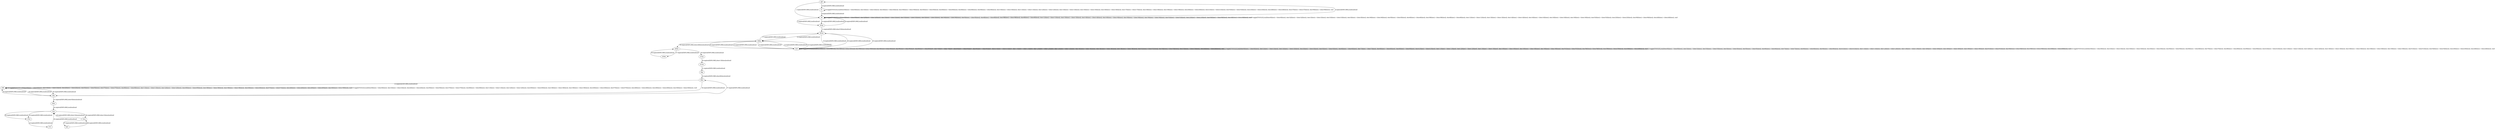 # Total number of goals covered by this test: 1
# d1m --> d1p

digraph g {
"gf8" -> "b0" [label = "1-explore[EXPLORE];/null/null/null"];
"b0" -> "b0" [label = "2-toggle[TOGGLE];/null/door0[false]:=!(door0[false]); door32[false]:=!(door32[false]); door1[false]:=!(door1[false]); door33[false]:=!(door33[false]); door3[false]:=!(door3[false]); door36[false]:=!(door36[false]); door5[false]:=!(door5[false]); door6[false]:=!(door6[false]); door39[false]:=!(door39[false]); door8[false]:=!(door8[false]); door11[false]:=!(door11[false]); door13[false]:=!(door13[false]); door14[false]:=!(door14[false]); door16[false]:=!(door16[false]); door18[false]:=!(door18[false]); door19[false]:=!(door19[false]); door53[false]:=!(door53[false]); door23[false]:=!(door23[false]); door56[false]:=!(door56[false]); door26[false]:=!(door26[false]); /null"];
"b0" -> "gf8" [label = "3-explore[EXPLORE];/null/null/null"];
"gf8" -> "b1" [label = "4-explore[EXPLORE];/null/null/null"];
"b1" -> "b1" [label = "5-toggle[TOGGLE];/null/door0[false]:=!(door0[false]); door1[false]:=!(door1[false]); door3[false]:=!(door3[false]); door35[false]:=!(door35[false]); door5[false]:=!(door5[false]); door6[false]:=!(door6[false]); door8[false]:=!(door8[false]); door9[false]:=!(door9[false]); door10[false]:=!(door10[false]); door11[false]:=!(door11[false]); door12[false]:=!(door12[false]); door13[false]:=!(door13[false]); door15[false]:=!(door15[false]); door16[false]:=!(door16[false]); door17[false]:=!(door17[false]); door18[false]:=!(door18[false]); door19[false]:=!(door19[false]); door20[false]:=!(door20[false]); door21[false]:=!(door21[false]); door53[false]:=!(door53[false]); door23[false]:=!(door23[false]); door26[false]:=!(door26[false]); door27[false]:=!(door27[false]); door59[false]:=!(door59[false]); /null"];
"b1" -> "b0" [label = "6-explore[EXPLORE];/null/null/null"];
"b0" -> "d53p" [label = "7-explore[EXPLORE];/null/null/null"];
"d53p" -> "b0" [label = "8-explore[EXPLORE];/null/null/null"];
"b0" -> "b0" [label = "9-toggle[TOGGLE];/null/door0[false]:=!(door0[false]); door32[false]:=!(door32[false]); door1[false]:=!(door1[false]); door33[false]:=!(door33[false]); door3[false]:=!(door3[false]); door36[false]:=!(door36[false]); door5[false]:=!(door5[false]); door6[false]:=!(door6[false]); door39[false]:=!(door39[false]); door8[false]:=!(door8[false]); door11[false]:=!(door11[false]); door13[false]:=!(door13[false]); door14[false]:=!(door14[false]); door16[false]:=!(door16[false]); door18[false]:=!(door18[false]); door19[false]:=!(door19[false]); door53[false]:=!(door53[false]); door23[false]:=!(door23[false]); door56[false]:=!(door56[false]); door26[false]:=!(door26[false]); /null"];
"b0" -> "d53p" [label = "10-explore[EXPLORE];/null/null/null"];
"d53p" -> "d53m" [label = "11-explore[EXPLORE];/door53[false]/null/null"];
"d53m" -> "d26p" [label = "12-explore[EXPLORE];/null/null/null"];
"d26p" -> "b26" [label = "13-explore[EXPLORE];/null/null/null"];
"b26" -> "d26p" [label = "14-explore[EXPLORE];/null/null/null"];
"d26p" -> "b26" [label = "15-explore[EXPLORE];/null/null/null"];
"b26" -> "d26p" [label = "16-explore[EXPLORE];/null/null/null"];
"d26p" -> "d53m" [label = "17-explore[EXPLORE];/null/null/null"];
"d53m" -> "b26" [label = "18-explore[EXPLORE];/null/null/null"];
"b26" -> "d53m" [label = "19-explore[EXPLORE];/null/null/null"];
"d53m" -> "b26" [label = "20-explore[EXPLORE];/null/null/null"];
"b26" -> "b26" [label = "21-toggle[TOGGLE];/null/door0[false]:=!(door0[false]); door1[false]:=!(door1[false]); door33[false]:=!(door33[false]); door3[false]:=!(door3[false]); door5[false]:=!(door5[false]); door6[false]:=!(door6[false]); door7[false]:=!(door7[false]); door8[false]:=!(door8[false]); door9[false]:=!(door9[false]); door41[false]:=!(door41[false]); door11[false]:=!(door11[false]); door12[false]:=!(door12[false]); door13[false]:=!(door13[false]); door16[false]:=!(door16[false]); door18[false]:=!(door18[false]); door19[false]:=!(door19[false]); door51[false]:=!(door51[false]); door54[false]:=!(door54[false]); door25[false]:=!(door25[false]); door26[false]:=!(door26[false]); /null"];
"b26" -> "b26" [label = "22-toggle[TOGGLE];/null/door0[false]:=!(door0[false]); door1[false]:=!(door1[false]); door33[false]:=!(door33[false]); door3[false]:=!(door3[false]); door5[false]:=!(door5[false]); door6[false]:=!(door6[false]); door7[false]:=!(door7[false]); door8[false]:=!(door8[false]); door9[false]:=!(door9[false]); door41[false]:=!(door41[false]); door11[false]:=!(door11[false]); door12[false]:=!(door12[false]); door13[false]:=!(door13[false]); door16[false]:=!(door16[false]); door18[false]:=!(door18[false]); door19[false]:=!(door19[false]); door51[false]:=!(door51[false]); door54[false]:=!(door54[false]); door25[false]:=!(door25[false]); door26[false]:=!(door26[false]); /null"];
"b26" -> "b26" [label = "23-toggle[TOGGLE];/null/door0[false]:=!(door0[false]); door1[false]:=!(door1[false]); door33[false]:=!(door33[false]); door3[false]:=!(door3[false]); door5[false]:=!(door5[false]); door6[false]:=!(door6[false]); door7[false]:=!(door7[false]); door8[false]:=!(door8[false]); door9[false]:=!(door9[false]); door41[false]:=!(door41[false]); door11[false]:=!(door11[false]); door12[false]:=!(door12[false]); door13[false]:=!(door13[false]); door16[false]:=!(door16[false]); door18[false]:=!(door18[false]); door19[false]:=!(door19[false]); door51[false]:=!(door51[false]); door54[false]:=!(door54[false]); door25[false]:=!(door25[false]); door26[false]:=!(door26[false]); /null"];
"b26" -> "b26" [label = "24-toggle[TOGGLE];/null/door0[false]:=!(door0[false]); door1[false]:=!(door1[false]); door33[false]:=!(door33[false]); door3[false]:=!(door3[false]); door5[false]:=!(door5[false]); door6[false]:=!(door6[false]); door7[false]:=!(door7[false]); door8[false]:=!(door8[false]); door9[false]:=!(door9[false]); door41[false]:=!(door41[false]); door11[false]:=!(door11[false]); door12[false]:=!(door12[false]); door13[false]:=!(door13[false]); door16[false]:=!(door16[false]); door18[false]:=!(door18[false]); door19[false]:=!(door19[false]); door51[false]:=!(door51[false]); door54[false]:=!(door54[false]); door25[false]:=!(door25[false]); door26[false]:=!(door26[false]); /null"];
"b26" -> "d26p" [label = "25-explore[EXPLORE];/null/null/null"];
"d26p" -> "d26m" [label = "26-explore[EXPLORE];/door26[false]/null/null"];
"d26m" -> "d39m" [label = "27-explore[EXPLORE];/null/null/null"];
"d39m" -> "d26m" [label = "28-explore[EXPLORE];/null/null/null"];
"d26m" -> "d13p" [label = "29-explore[EXPLORE];/null/null/null"];
"d13p" -> "d13m" [label = "30-explore[EXPLORE];/door13[false]/null/null"];
"d13m" -> "d6p" [label = "31-explore[EXPLORE];/null/null/null"];
"d6p" -> "d6m" [label = "32-explore[EXPLORE];/door6[false]/null/null"];
"d6m" -> "b99" [label = "33-explore[EXPLORE];/null/null/null"];
"b99" -> "b99" [label = "34-toggle[TOGGLE];/null/door0[false]:=!(door0[false]); door1[false]:=!(door1[false]); door2[false]:=!(door2[false]); door5[false]:=!(door5[false]); door37[false]:=!(door37[false]); door8[false]:=!(door8[false]); door11[false]:=!(door11[false]); door12[false]:=!(door12[false]); door45[false]:=!(door45[false]); door18[false]:=!(door18[false]); door19[false]:=!(door19[false]); door20[false]:=!(door20[false]); door57[false]:=!(door57[false]); door28[false]:=!(door28[false]); door29[false]:=!(door29[false]); door30[false]:=!(door30[false]); /null"];
"b99" -> "b99" [label = "35-toggle[TOGGLE];/null/door0[false]:=!(door0[false]); door1[false]:=!(door1[false]); door2[false]:=!(door2[false]); door5[false]:=!(door5[false]); door37[false]:=!(door37[false]); door8[false]:=!(door8[false]); door11[false]:=!(door11[false]); door12[false]:=!(door12[false]); door45[false]:=!(door45[false]); door18[false]:=!(door18[false]); door19[false]:=!(door19[false]); door20[false]:=!(door20[false]); door57[false]:=!(door57[false]); door28[false]:=!(door28[false]); door29[false]:=!(door29[false]); door30[false]:=!(door30[false]); /null"];
"b99" -> "d5p" [label = "36-explore[EXPLORE];/null/null/null"];
"d5p" -> "d6m" [label = "37-explore[EXPLORE];/null/null/null"];
"d6m" -> "d5p" [label = "38-explore[EXPLORE];/null/null/null"];
"d5p" -> "b99" [label = "39-explore[EXPLORE];/null/null/null"];
"b99" -> "d5p" [label = "40-explore[EXPLORE];/null/null/null"];
"d5p" -> "d5m" [label = "41-explore[EXPLORE];/door5[false]/null/null"];
"d5m" -> "d1p" [label = "42-explore[EXPLORE];/null/null/null"];
"d1p" -> "d7m" [label = "43-explore[EXPLORE];/null/null/null"];
"d7m" -> "b72" [label = "44-explore[EXPLORE];/null/null/null"];
"b72" -> "d1p" [label = "45-explore[EXPLORE];/null/null/null"];
"d1p" -> "d1m" [label = "46-explore[EXPLORE];/door1[false]/null/null"];
"d1m" -> "b83" [label = "47-explore[EXPLORE];/null/null/null"];
"b83" -> "d1m" [label = "48-explore[EXPLORE];/null/null/null"];
"d1m" -> "d1p" [label = "49-explore[EXPLORE];/door1[false]/null/null"];
"d1p" -> "d7m" [label = "50-explore[EXPLORE];/null/null/null"];
}